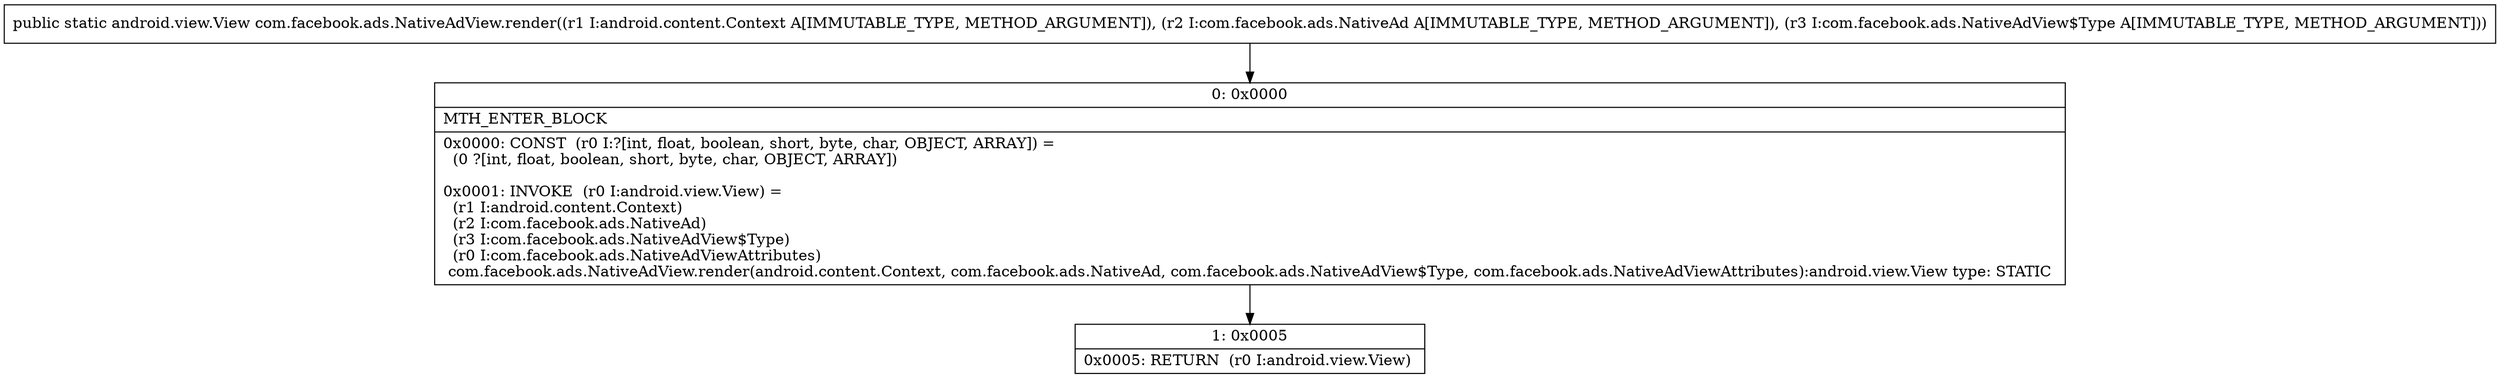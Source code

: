 digraph "CFG forcom.facebook.ads.NativeAdView.render(Landroid\/content\/Context;Lcom\/facebook\/ads\/NativeAd;Lcom\/facebook\/ads\/NativeAdView$Type;)Landroid\/view\/View;" {
Node_0 [shape=record,label="{0\:\ 0x0000|MTH_ENTER_BLOCK\l|0x0000: CONST  (r0 I:?[int, float, boolean, short, byte, char, OBJECT, ARRAY]) = \l  (0 ?[int, float, boolean, short, byte, char, OBJECT, ARRAY])\l \l0x0001: INVOKE  (r0 I:android.view.View) = \l  (r1 I:android.content.Context)\l  (r2 I:com.facebook.ads.NativeAd)\l  (r3 I:com.facebook.ads.NativeAdView$Type)\l  (r0 I:com.facebook.ads.NativeAdViewAttributes)\l com.facebook.ads.NativeAdView.render(android.content.Context, com.facebook.ads.NativeAd, com.facebook.ads.NativeAdView$Type, com.facebook.ads.NativeAdViewAttributes):android.view.View type: STATIC \l}"];
Node_1 [shape=record,label="{1\:\ 0x0005|0x0005: RETURN  (r0 I:android.view.View) \l}"];
MethodNode[shape=record,label="{public static android.view.View com.facebook.ads.NativeAdView.render((r1 I:android.content.Context A[IMMUTABLE_TYPE, METHOD_ARGUMENT]), (r2 I:com.facebook.ads.NativeAd A[IMMUTABLE_TYPE, METHOD_ARGUMENT]), (r3 I:com.facebook.ads.NativeAdView$Type A[IMMUTABLE_TYPE, METHOD_ARGUMENT])) }"];
MethodNode -> Node_0;
Node_0 -> Node_1;
}

